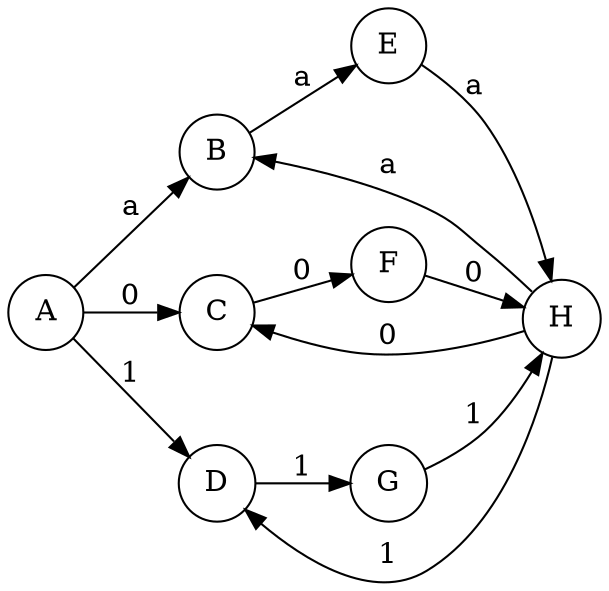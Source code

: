 digraph G {
    rankdir = LR;
    node[shape = circle]
    
    node1[label = "A"]

    node2[label = "B"]
    node3[label = "C"]
    node4[label = "D"]

    node5[label = "E"]
    node6[label = "F"]
    node7[label = "G"]
    node8[label = "H"]
    
    {rank = same; node2; node3; node4}
    {rank = same; node5; node6; node7}
    
    node1 -> node2 -> node5 -> node8 [label = "a"];
    node1 -> node3 -> node6 -> node8 [label = "0"];
    node1 -> node4 -> node7 -> node8 [label = "1"];

    node8 -> node2 [label = "a"];
    node8 -> node3 [label = "0"];
    node8 -> node4 [label = "1"];
}